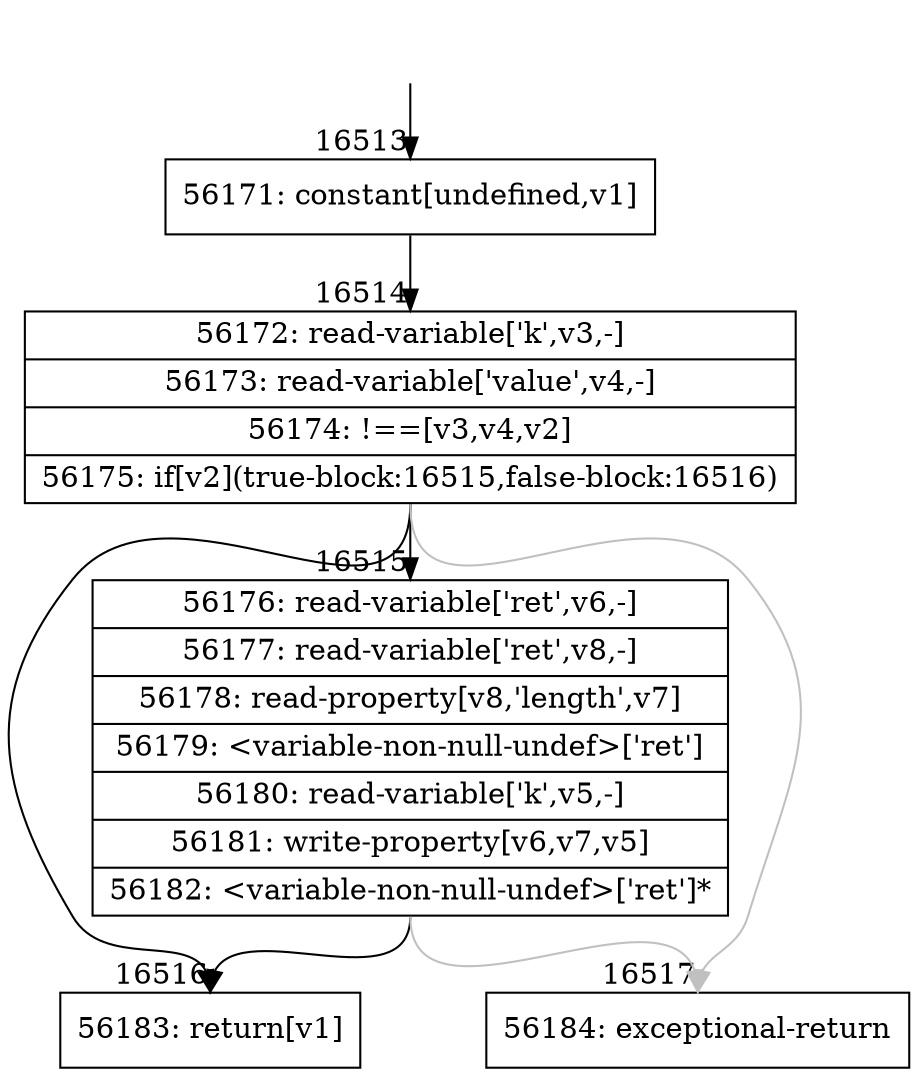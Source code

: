 digraph {
rankdir="TD"
BB_entry1416[shape=none,label=""];
BB_entry1416 -> BB16513 [tailport=s, headport=n, headlabel="    16513"]
BB16513 [shape=record label="{56171: constant[undefined,v1]}" ] 
BB16513 -> BB16514 [tailport=s, headport=n, headlabel="      16514"]
BB16514 [shape=record label="{56172: read-variable['k',v3,-]|56173: read-variable['value',v4,-]|56174: !==[v3,v4,v2]|56175: if[v2](true-block:16515,false-block:16516)}" ] 
BB16514 -> BB16515 [tailport=s, headport=n, headlabel="      16515"]
BB16514 -> BB16516 [tailport=s, headport=n, headlabel="      16516"]
BB16514 -> BB16517 [tailport=s, headport=n, color=gray, headlabel="      16517"]
BB16515 [shape=record label="{56176: read-variable['ret',v6,-]|56177: read-variable['ret',v8,-]|56178: read-property[v8,'length',v7]|56179: \<variable-non-null-undef\>['ret']|56180: read-variable['k',v5,-]|56181: write-property[v6,v7,v5]|56182: \<variable-non-null-undef\>['ret']*}" ] 
BB16515 -> BB16516 [tailport=s, headport=n]
BB16515 -> BB16517 [tailport=s, headport=n, color=gray]
BB16516 [shape=record label="{56183: return[v1]}" ] 
BB16517 [shape=record label="{56184: exceptional-return}" ] 
//#$~ 30975
}
